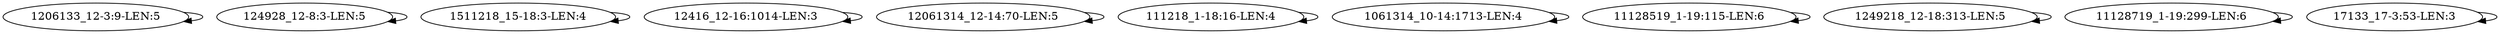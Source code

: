 digraph G {
    "1206133_12-3:9-LEN:5" -> "1206133_12-3:9-LEN:5";
    "124928_12-8:3-LEN:5" -> "124928_12-8:3-LEN:5";
    "1511218_15-18:3-LEN:4" -> "1511218_15-18:3-LEN:4";
    "12416_12-16:1014-LEN:3" -> "12416_12-16:1014-LEN:3";
    "12061314_12-14:70-LEN:5" -> "12061314_12-14:70-LEN:5";
    "111218_1-18:16-LEN:4" -> "111218_1-18:16-LEN:4";
    "1061314_10-14:1713-LEN:4" -> "1061314_10-14:1713-LEN:4";
    "11128519_1-19:115-LEN:6" -> "11128519_1-19:115-LEN:6";
    "1249218_12-18:313-LEN:5" -> "1249218_12-18:313-LEN:5";
    "11128719_1-19:299-LEN:6" -> "11128719_1-19:299-LEN:6";
    "17133_17-3:53-LEN:3" -> "17133_17-3:53-LEN:3";
}
